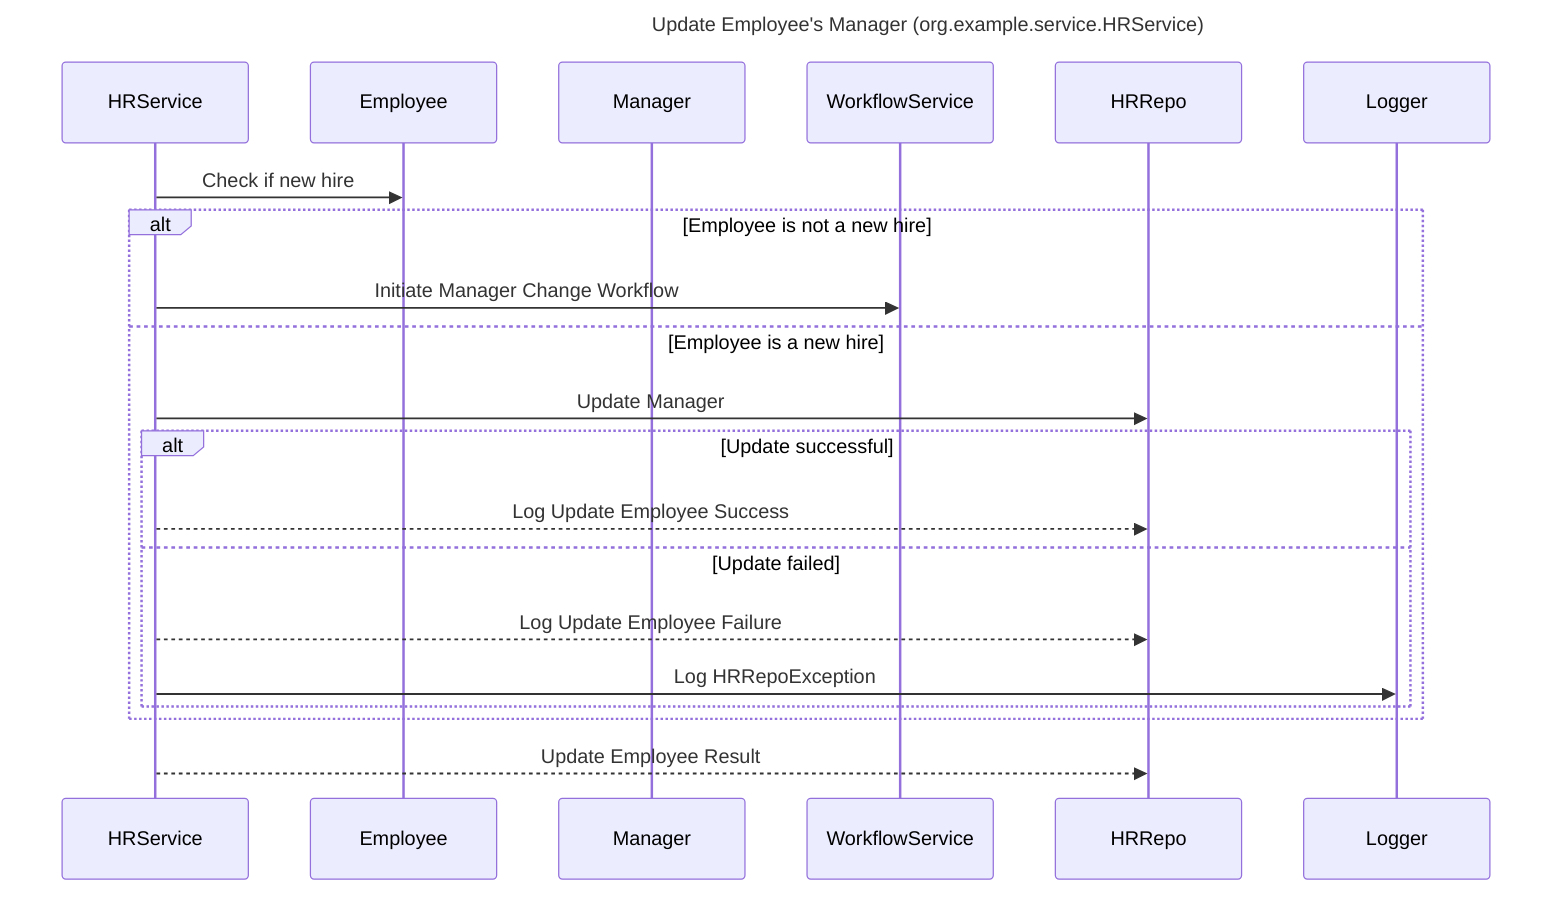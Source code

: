 ---
title: Update Employee's Manager (org.example.service.HRService)
---

sequenceDiagram
    participant HRService
    participant Employee
    participant Manager
    participant WorkflowService
    participant HRRepo
    participant Logger

    HRService->>Employee: Check if new hire
    alt Employee is not a new hire
        HRService->>WorkflowService: Initiate Manager Change Workflow
    else Employee is a new hire
        HRService->>HRRepo: Update Manager
        alt Update successful
            HRService-->>HRRepo: Log Update Employee Success
        else Update failed
            HRService-->>HRRepo: Log Update Employee Failure
            HRService->>Logger: Log HRRepoException
        end
    end
    HRService-->>HRRepo: Update Employee Result